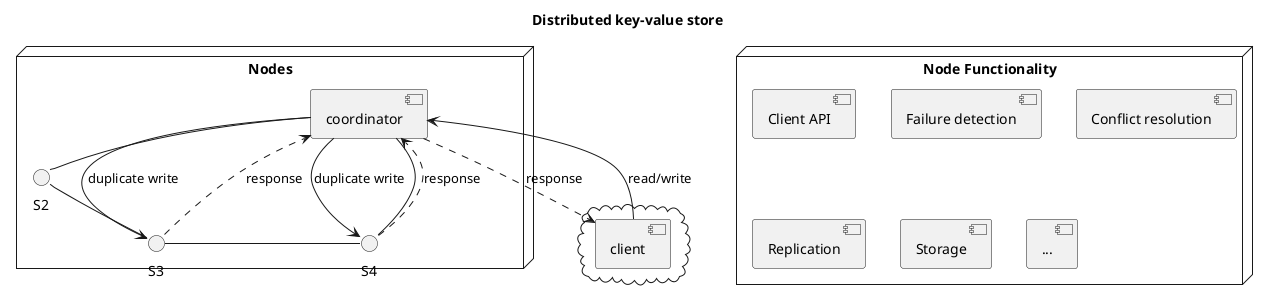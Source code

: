 @startuml
'https://plantuml.com/component-diagram

title Distributed key-value store

cloud {
    [client]
}

node "Nodes" {
  component S1 [
    coordinator
  ]
  S1 - S2
  S2 - S3
  S3 - S4
  S4 - S1
}

[client] --> S1: read/write
S1 ..> [client]: response
S1 --> S4: duplicate write
S4 ..> S1: response
S1 --> S3: duplicate write
S3 ..> S1: response

node "Node Functionality" {
    [Client API]
    [Failure detection]
    [Conflict resolution]
    [Replication]
    [Storage]
    [...]
}

@enduml